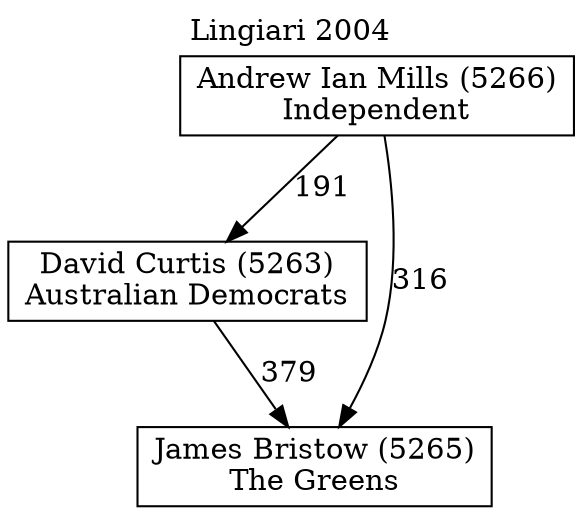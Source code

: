 // House preference flow
digraph "James Bristow (5265)_Lingiari_2004" {
	graph [label="Lingiari 2004" labelloc=t mclimit=10]
	node [shape=box]
	"Andrew Ian Mills (5266)" [label="Andrew Ian Mills (5266)
Independent"]
	"David Curtis (5263)" [label="David Curtis (5263)
Australian Democrats"]
	"James Bristow (5265)" [label="James Bristow (5265)
The Greens"]
	"Andrew Ian Mills (5266)" -> "David Curtis (5263)" [label=191]
	"Andrew Ian Mills (5266)" -> "James Bristow (5265)" [label=316]
	"David Curtis (5263)" -> "James Bristow (5265)" [label=379]
}
